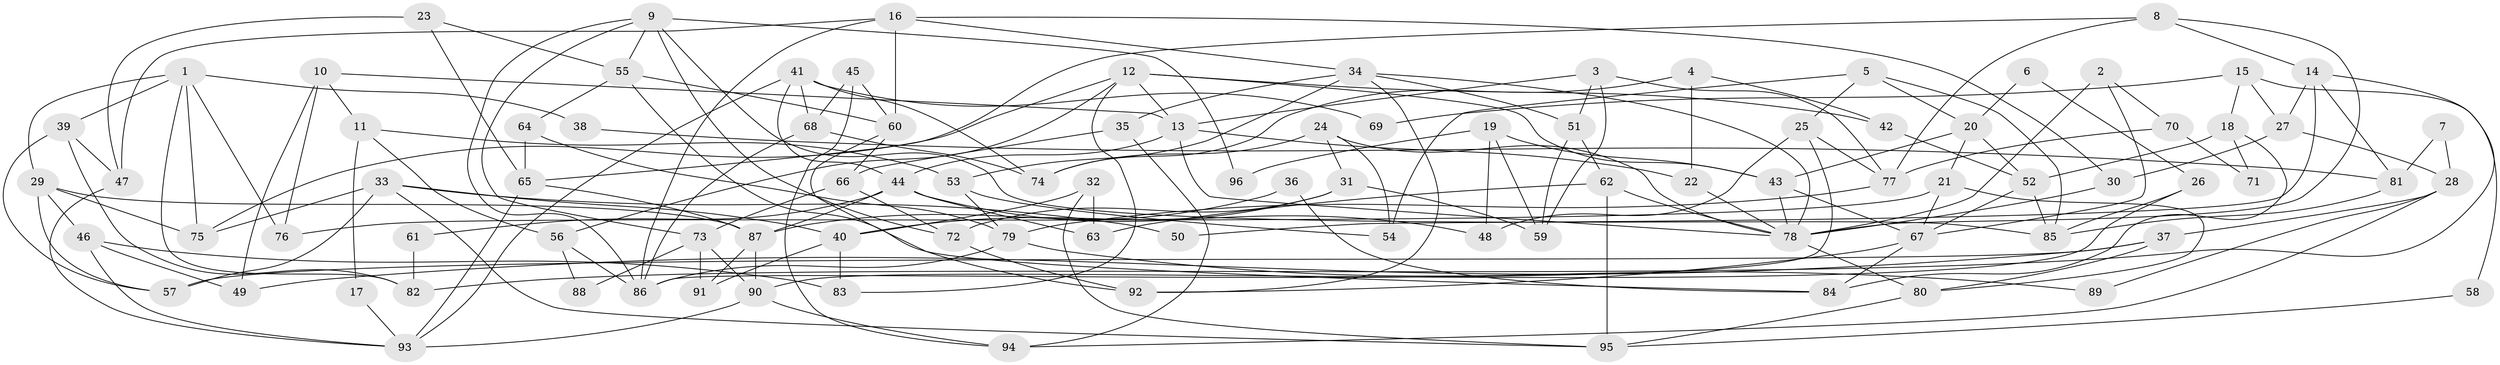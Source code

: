 // Generated by graph-tools (version 1.1) at 2025/50/03/09/25 03:50:11]
// undirected, 96 vertices, 192 edges
graph export_dot {
graph [start="1"]
  node [color=gray90,style=filled];
  1;
  2;
  3;
  4;
  5;
  6;
  7;
  8;
  9;
  10;
  11;
  12;
  13;
  14;
  15;
  16;
  17;
  18;
  19;
  20;
  21;
  22;
  23;
  24;
  25;
  26;
  27;
  28;
  29;
  30;
  31;
  32;
  33;
  34;
  35;
  36;
  37;
  38;
  39;
  40;
  41;
  42;
  43;
  44;
  45;
  46;
  47;
  48;
  49;
  50;
  51;
  52;
  53;
  54;
  55;
  56;
  57;
  58;
  59;
  60;
  61;
  62;
  63;
  64;
  65;
  66;
  67;
  68;
  69;
  70;
  71;
  72;
  73;
  74;
  75;
  76;
  77;
  78;
  79;
  80;
  81;
  82;
  83;
  84;
  85;
  86;
  87;
  88;
  89;
  90;
  91;
  92;
  93;
  94;
  95;
  96;
  1 -- 75;
  1 -- 29;
  1 -- 38;
  1 -- 39;
  1 -- 76;
  1 -- 82;
  2 -- 67;
  2 -- 78;
  2 -- 70;
  3 -- 51;
  3 -- 13;
  3 -- 59;
  3 -- 77;
  4 -- 74;
  4 -- 42;
  4 -- 22;
  5 -- 85;
  5 -- 54;
  5 -- 20;
  5 -- 25;
  6 -- 26;
  6 -- 20;
  7 -- 81;
  7 -- 28;
  8 -- 78;
  8 -- 77;
  8 -- 14;
  8 -- 65;
  9 -- 73;
  9 -- 86;
  9 -- 55;
  9 -- 72;
  9 -- 85;
  9 -- 96;
  10 -- 76;
  10 -- 49;
  10 -- 11;
  10 -- 13;
  11 -- 53;
  11 -- 17;
  11 -- 56;
  12 -- 56;
  12 -- 13;
  12 -- 42;
  12 -- 43;
  12 -- 75;
  12 -- 83;
  13 -- 78;
  13 -- 22;
  13 -- 44;
  14 -- 82;
  14 -- 27;
  14 -- 50;
  14 -- 81;
  15 -- 18;
  15 -- 27;
  15 -- 58;
  15 -- 69;
  16 -- 47;
  16 -- 86;
  16 -- 30;
  16 -- 34;
  16 -- 60;
  17 -- 93;
  18 -- 52;
  18 -- 84;
  18 -- 71;
  19 -- 43;
  19 -- 48;
  19 -- 59;
  19 -- 96;
  20 -- 43;
  20 -- 21;
  20 -- 52;
  21 -- 67;
  21 -- 76;
  21 -- 80;
  22 -- 78;
  23 -- 47;
  23 -- 55;
  23 -- 65;
  24 -- 31;
  24 -- 78;
  24 -- 54;
  24 -- 74;
  25 -- 77;
  25 -- 48;
  25 -- 86;
  26 -- 90;
  26 -- 85;
  27 -- 30;
  27 -- 28;
  28 -- 94;
  28 -- 37;
  28 -- 89;
  29 -- 57;
  29 -- 87;
  29 -- 46;
  29 -- 75;
  30 -- 78;
  31 -- 72;
  31 -- 59;
  31 -- 40;
  32 -- 40;
  32 -- 95;
  32 -- 63;
  33 -- 75;
  33 -- 95;
  33 -- 40;
  33 -- 50;
  33 -- 57;
  34 -- 78;
  34 -- 35;
  34 -- 51;
  34 -- 53;
  34 -- 92;
  35 -- 94;
  35 -- 66;
  36 -- 87;
  36 -- 84;
  37 -- 80;
  37 -- 49;
  37 -- 57;
  38 -- 81;
  39 -- 57;
  39 -- 47;
  39 -- 82;
  40 -- 83;
  40 -- 91;
  41 -- 93;
  41 -- 44;
  41 -- 68;
  41 -- 69;
  41 -- 74;
  42 -- 52;
  43 -- 78;
  43 -- 67;
  44 -- 87;
  44 -- 48;
  44 -- 61;
  44 -- 63;
  45 -- 68;
  45 -- 60;
  45 -- 94;
  46 -- 83;
  46 -- 49;
  46 -- 93;
  47 -- 93;
  51 -- 59;
  51 -- 62;
  52 -- 67;
  52 -- 85;
  53 -- 79;
  53 -- 54;
  55 -- 60;
  55 -- 64;
  55 -- 84;
  56 -- 86;
  56 -- 88;
  58 -- 95;
  60 -- 92;
  60 -- 66;
  61 -- 82;
  62 -- 63;
  62 -- 78;
  62 -- 95;
  64 -- 65;
  64 -- 79;
  65 -- 87;
  65 -- 93;
  66 -- 72;
  66 -- 73;
  67 -- 92;
  67 -- 84;
  68 -- 74;
  68 -- 86;
  70 -- 77;
  70 -- 71;
  72 -- 92;
  73 -- 91;
  73 -- 88;
  73 -- 90;
  77 -- 79;
  78 -- 80;
  79 -- 86;
  79 -- 89;
  80 -- 95;
  81 -- 85;
  87 -- 90;
  87 -- 91;
  90 -- 93;
  90 -- 94;
}
